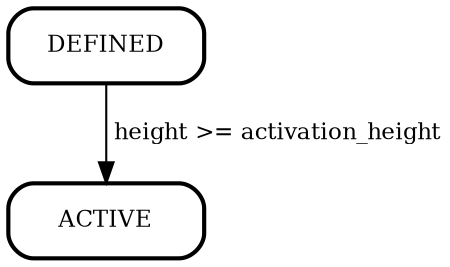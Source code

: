 digraph {
  rankdir=TD;

  node [fontsize=11, fixedsize=true, width=1.3, shape=box, style="rounded,bold"];
  edge [fontsize=11];

  edge [weight = 100];
  "DEFINED" -> "ACTIVE" [label=" height >= activation_height"];

  "ACTIVE";
}
